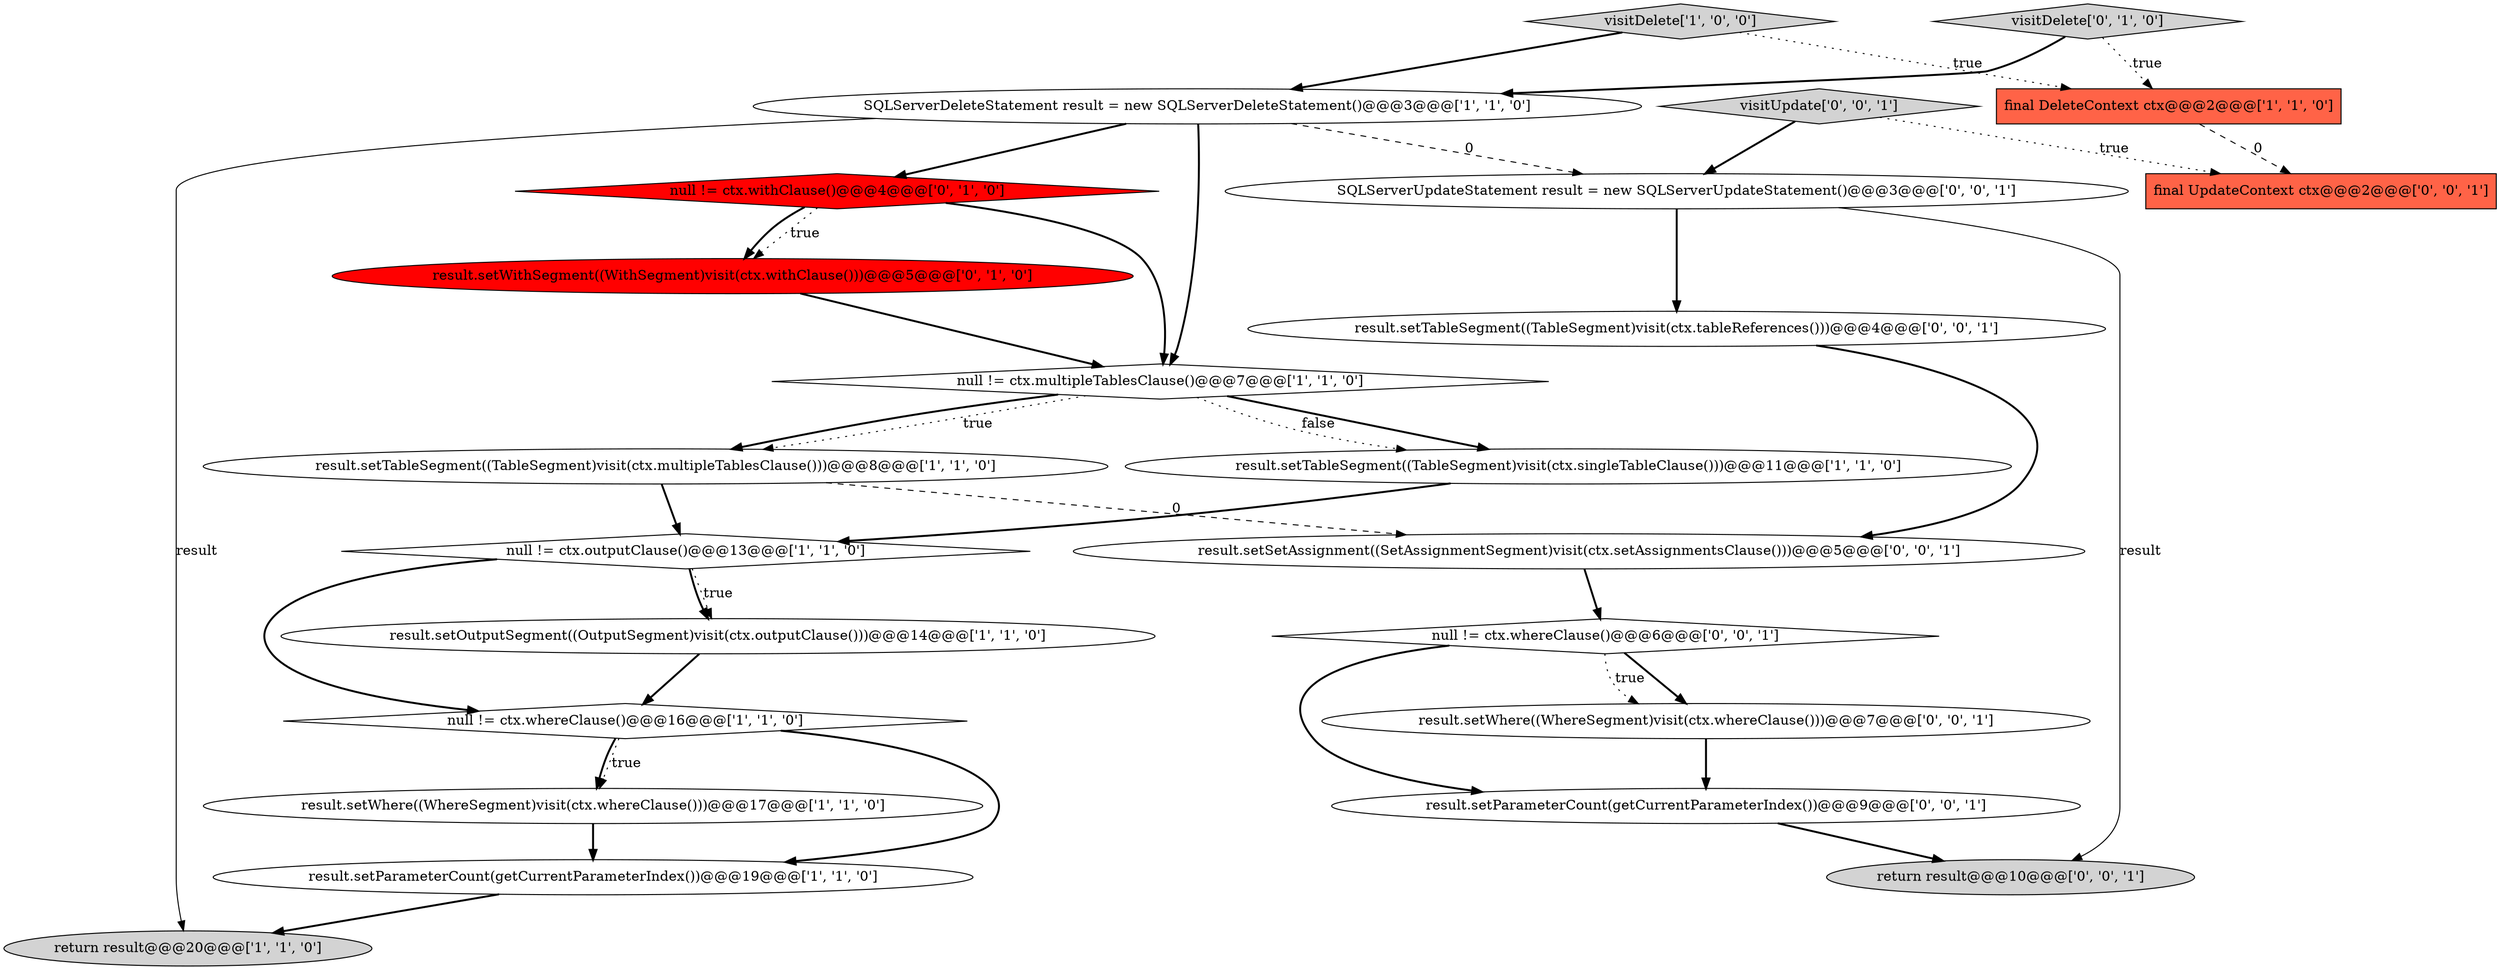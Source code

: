 digraph {
9 [style = filled, label = "visitDelete['1', '0', '0']", fillcolor = lightgray, shape = diamond image = "AAA0AAABBB1BBB"];
5 [style = filled, label = "final DeleteContext ctx@@@2@@@['1', '1', '0']", fillcolor = tomato, shape = box image = "AAA0AAABBB1BBB"];
22 [style = filled, label = "null != ctx.whereClause()@@@6@@@['0', '0', '1']", fillcolor = white, shape = diamond image = "AAA0AAABBB3BBB"];
23 [style = filled, label = "result.setParameterCount(getCurrentParameterIndex())@@@9@@@['0', '0', '1']", fillcolor = white, shape = ellipse image = "AAA0AAABBB3BBB"];
8 [style = filled, label = "null != ctx.outputClause()@@@13@@@['1', '1', '0']", fillcolor = white, shape = diamond image = "AAA0AAABBB1BBB"];
7 [style = filled, label = "SQLServerDeleteStatement result = new SQLServerDeleteStatement()@@@3@@@['1', '1', '0']", fillcolor = white, shape = ellipse image = "AAA0AAABBB1BBB"];
3 [style = filled, label = "result.setOutputSegment((OutputSegment)visit(ctx.outputClause()))@@@14@@@['1', '1', '0']", fillcolor = white, shape = ellipse image = "AAA0AAABBB1BBB"];
1 [style = filled, label = "result.setTableSegment((TableSegment)visit(ctx.multipleTablesClause()))@@@8@@@['1', '1', '0']", fillcolor = white, shape = ellipse image = "AAA0AAABBB1BBB"];
12 [style = filled, label = "result.setWithSegment((WithSegment)visit(ctx.withClause()))@@@5@@@['0', '1', '0']", fillcolor = red, shape = ellipse image = "AAA1AAABBB2BBB"];
4 [style = filled, label = "result.setWhere((WhereSegment)visit(ctx.whereClause()))@@@17@@@['1', '1', '0']", fillcolor = white, shape = ellipse image = "AAA0AAABBB1BBB"];
13 [style = filled, label = "visitDelete['0', '1', '0']", fillcolor = lightgray, shape = diamond image = "AAA0AAABBB2BBB"];
20 [style = filled, label = "result.setSetAssignment((SetAssignmentSegment)visit(ctx.setAssignmentsClause()))@@@5@@@['0', '0', '1']", fillcolor = white, shape = ellipse image = "AAA0AAABBB3BBB"];
14 [style = filled, label = "null != ctx.withClause()@@@4@@@['0', '1', '0']", fillcolor = red, shape = diamond image = "AAA1AAABBB2BBB"];
17 [style = filled, label = "final UpdateContext ctx@@@2@@@['0', '0', '1']", fillcolor = tomato, shape = box image = "AAA0AAABBB3BBB"];
2 [style = filled, label = "null != ctx.multipleTablesClause()@@@7@@@['1', '1', '0']", fillcolor = white, shape = diamond image = "AAA0AAABBB1BBB"];
15 [style = filled, label = "result.setWhere((WhereSegment)visit(ctx.whereClause()))@@@7@@@['0', '0', '1']", fillcolor = white, shape = ellipse image = "AAA0AAABBB3BBB"];
18 [style = filled, label = "result.setTableSegment((TableSegment)visit(ctx.tableReferences()))@@@4@@@['0', '0', '1']", fillcolor = white, shape = ellipse image = "AAA0AAABBB3BBB"];
16 [style = filled, label = "visitUpdate['0', '0', '1']", fillcolor = lightgray, shape = diamond image = "AAA0AAABBB3BBB"];
0 [style = filled, label = "null != ctx.whereClause()@@@16@@@['1', '1', '0']", fillcolor = white, shape = diamond image = "AAA0AAABBB1BBB"];
21 [style = filled, label = "return result@@@10@@@['0', '0', '1']", fillcolor = lightgray, shape = ellipse image = "AAA0AAABBB3BBB"];
6 [style = filled, label = "result.setTableSegment((TableSegment)visit(ctx.singleTableClause()))@@@11@@@['1', '1', '0']", fillcolor = white, shape = ellipse image = "AAA0AAABBB1BBB"];
11 [style = filled, label = "return result@@@20@@@['1', '1', '0']", fillcolor = lightgray, shape = ellipse image = "AAA0AAABBB1BBB"];
10 [style = filled, label = "result.setParameterCount(getCurrentParameterIndex())@@@19@@@['1', '1', '0']", fillcolor = white, shape = ellipse image = "AAA0AAABBB1BBB"];
19 [style = filled, label = "SQLServerUpdateStatement result = new SQLServerUpdateStatement()@@@3@@@['0', '0', '1']", fillcolor = white, shape = ellipse image = "AAA0AAABBB3BBB"];
4->10 [style = bold, label=""];
15->23 [style = bold, label=""];
19->18 [style = bold, label=""];
22->15 [style = bold, label=""];
1->8 [style = bold, label=""];
14->12 [style = dotted, label="true"];
2->6 [style = bold, label=""];
2->1 [style = bold, label=""];
16->17 [style = dotted, label="true"];
0->4 [style = dotted, label="true"];
8->3 [style = bold, label=""];
13->5 [style = dotted, label="true"];
9->7 [style = bold, label=""];
16->19 [style = bold, label=""];
22->23 [style = bold, label=""];
8->3 [style = dotted, label="true"];
3->0 [style = bold, label=""];
20->22 [style = bold, label=""];
7->14 [style = bold, label=""];
1->20 [style = dashed, label="0"];
8->0 [style = bold, label=""];
19->21 [style = solid, label="result"];
18->20 [style = bold, label=""];
12->2 [style = bold, label=""];
0->10 [style = bold, label=""];
5->17 [style = dashed, label="0"];
23->21 [style = bold, label=""];
7->11 [style = solid, label="result"];
7->19 [style = dashed, label="0"];
0->4 [style = bold, label=""];
2->1 [style = dotted, label="true"];
7->2 [style = bold, label=""];
13->7 [style = bold, label=""];
14->12 [style = bold, label=""];
6->8 [style = bold, label=""];
2->6 [style = dotted, label="false"];
14->2 [style = bold, label=""];
22->15 [style = dotted, label="true"];
10->11 [style = bold, label=""];
9->5 [style = dotted, label="true"];
}
